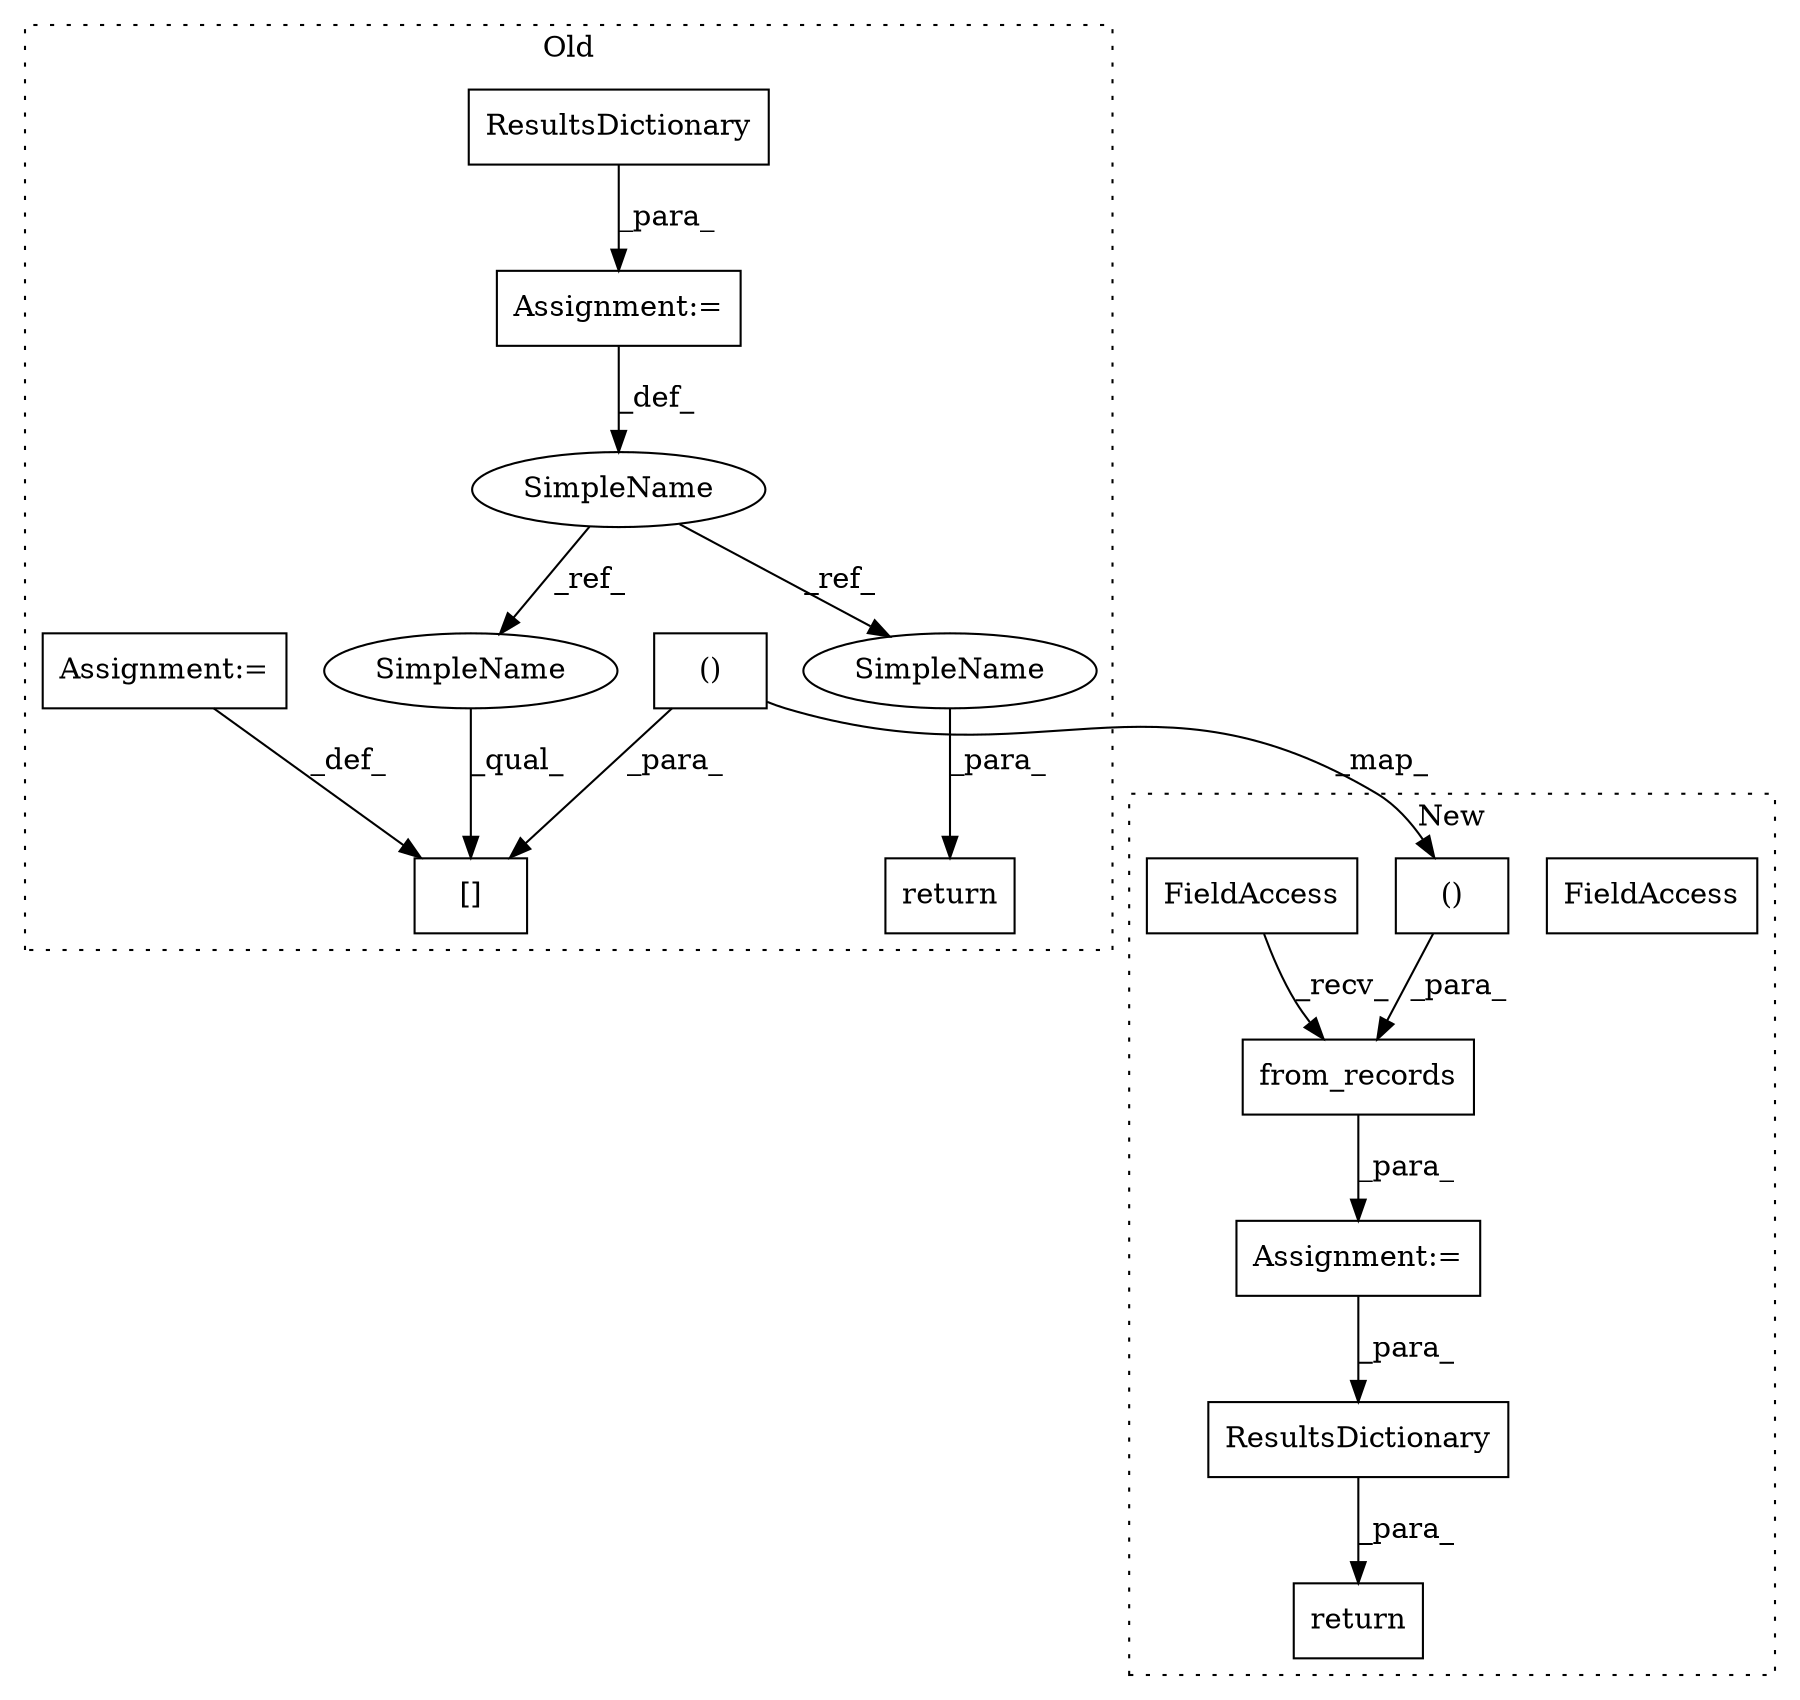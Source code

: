 digraph G {
subgraph cluster0 {
1 [label="return" a="41" s="1239" l="7" shape="box"];
5 [label="Assignment:=" a="7" s="1083" l="1" shape="box"];
7 [label="ResultsDictionary" a="32" s="1084" l="19" shape="box"];
8 [label="[]" a="2" s="1109,1163" l="18,2" shape="box"];
9 [label="SimpleName" a="42" s="1071" l="12" shape="ellipse"];
10 [label="()" a="106" s="1127" l="36" shape="box"];
12 [label="Assignment:=" a="7" s="724" l="8" shape="box"];
14 [label="SimpleName" a="42" s="1246" l="12" shape="ellipse"];
15 [label="SimpleName" a="42" s="1109" l="12" shape="ellipse"];
label = "Old";
style="dotted";
}
subgraph cluster1 {
2 [label="from_records" a="32" s="901,1108" l="13,2" shape="box"];
3 [label="FieldAccess" a="22" s="884" l="16" shape="box"];
4 [label="return" a="41" s="1116" l="7" shape="box"];
6 [label="Assignment:=" a="7" s="883" l="1" shape="box"];
11 [label="()" a="106" s="1072" l="36" shape="box"];
13 [label="ResultsDictionary" a="32" s="1123,1144" l="18,1" shape="box"];
16 [label="FieldAccess" a="22" s="884" l="16" shape="box"];
label = "New";
style="dotted";
}
2 -> 6 [label="_para_"];
5 -> 9 [label="_def_"];
6 -> 13 [label="_para_"];
7 -> 5 [label="_para_"];
9 -> 15 [label="_ref_"];
9 -> 14 [label="_ref_"];
10 -> 8 [label="_para_"];
10 -> 11 [label="_map_"];
11 -> 2 [label="_para_"];
12 -> 8 [label="_def_"];
13 -> 4 [label="_para_"];
14 -> 1 [label="_para_"];
15 -> 8 [label="_qual_"];
16 -> 2 [label="_recv_"];
}